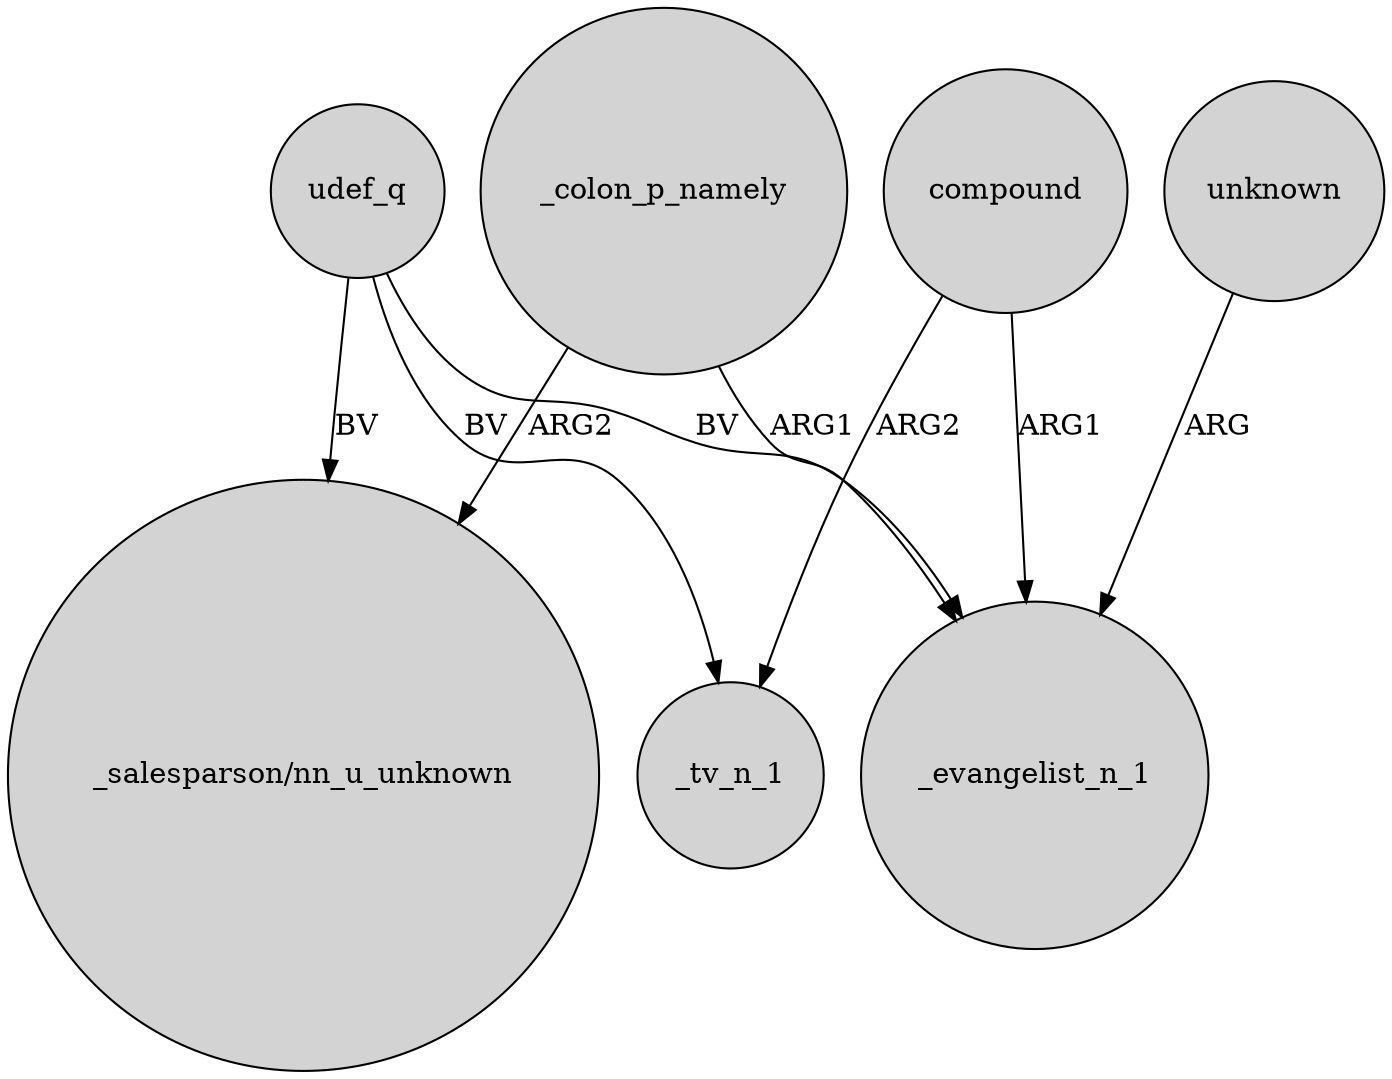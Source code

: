 digraph {
	node [shape=circle style=filled]
	udef_q -> "_salesparson/nn_u_unknown" [label=BV]
	_colon_p_namely -> _evangelist_n_1 [label=ARG1]
	udef_q -> _evangelist_n_1 [label=BV]
	compound -> _tv_n_1 [label=ARG2]
	_colon_p_namely -> "_salesparson/nn_u_unknown" [label=ARG2]
	udef_q -> _tv_n_1 [label=BV]
	unknown -> _evangelist_n_1 [label=ARG]
	compound -> _evangelist_n_1 [label=ARG1]
}
